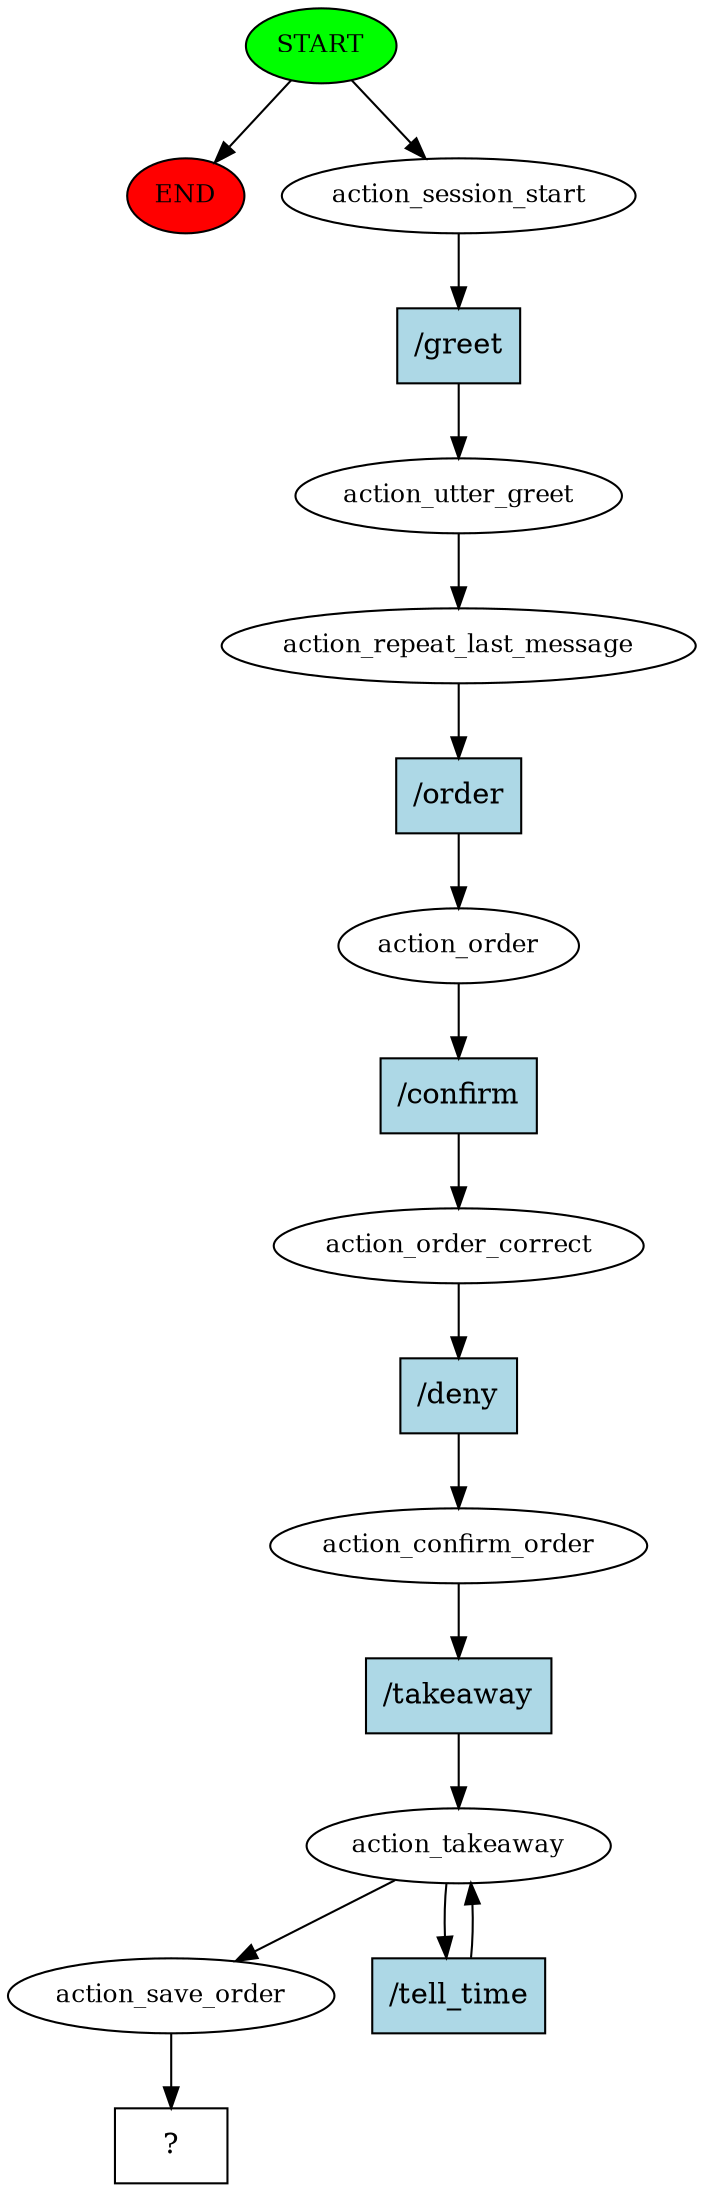 digraph  {
0 [class="start active", fillcolor=green, fontsize=12, label=START, style=filled];
"-1" [class=end, fillcolor=red, fontsize=12, label=END, style=filled];
1 [class=active, fontsize=12, label=action_session_start];
2 [class=active, fontsize=12, label=action_utter_greet];
3 [class=active, fontsize=12, label=action_repeat_last_message];
4 [class=active, fontsize=12, label=action_order];
5 [class=active, fontsize=12, label=action_order_correct];
6 [class=active, fontsize=12, label=action_confirm_order];
7 [class=active, fontsize=12, label=action_takeaway];
10 [class=active, fontsize=12, label=action_save_order];
11 [class="intent dashed active", label="  ?  ", shape=rect];
12 [class="intent active", fillcolor=lightblue, label="/greet", shape=rect, style=filled];
13 [class="intent active", fillcolor=lightblue, label="/order", shape=rect, style=filled];
14 [class="intent active", fillcolor=lightblue, label="/confirm", shape=rect, style=filled];
15 [class="intent active", fillcolor=lightblue, label="/deny", shape=rect, style=filled];
16 [class="intent active", fillcolor=lightblue, label="/takeaway", shape=rect, style=filled];
17 [class="intent active", fillcolor=lightblue, label="/tell_time", shape=rect, style=filled];
0 -> "-1"  [class="", key=NONE, label=""];
0 -> 1  [class=active, key=NONE, label=""];
1 -> 12  [class=active, key=0];
2 -> 3  [class=active, key=NONE, label=""];
3 -> 13  [class=active, key=0];
4 -> 14  [class=active, key=0];
5 -> 15  [class=active, key=0];
6 -> 16  [class=active, key=0];
7 -> 10  [class=active, key=NONE, label=""];
7 -> 17  [class=active, key=0];
10 -> 11  [class=active, key=NONE, label=""];
12 -> 2  [class=active, key=0];
13 -> 4  [class=active, key=0];
14 -> 5  [class=active, key=0];
15 -> 6  [class=active, key=0];
16 -> 7  [class=active, key=0];
17 -> 7  [class=active, key=0];
}
